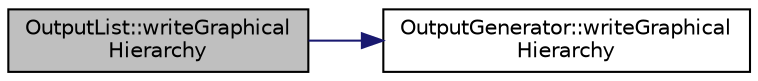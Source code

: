 digraph "OutputList::writeGraphicalHierarchy"
{
 // LATEX_PDF_SIZE
  edge [fontname="Helvetica",fontsize="10",labelfontname="Helvetica",labelfontsize="10"];
  node [fontname="Helvetica",fontsize="10",shape=record];
  rankdir="LR";
  Node1 [label="OutputList::writeGraphical\lHierarchy",height=0.2,width=0.4,color="black", fillcolor="grey75", style="filled", fontcolor="black",tooltip=" "];
  Node1 -> Node2 [color="midnightblue",fontsize="10",style="solid",fontname="Helvetica"];
  Node2 [label="OutputGenerator::writeGraphical\lHierarchy",height=0.2,width=0.4,color="black", fillcolor="white", style="filled",URL="$classOutputGenerator.html#a813b7d253db1bd8f3287ef20a52dd4a8",tooltip=" "];
}
